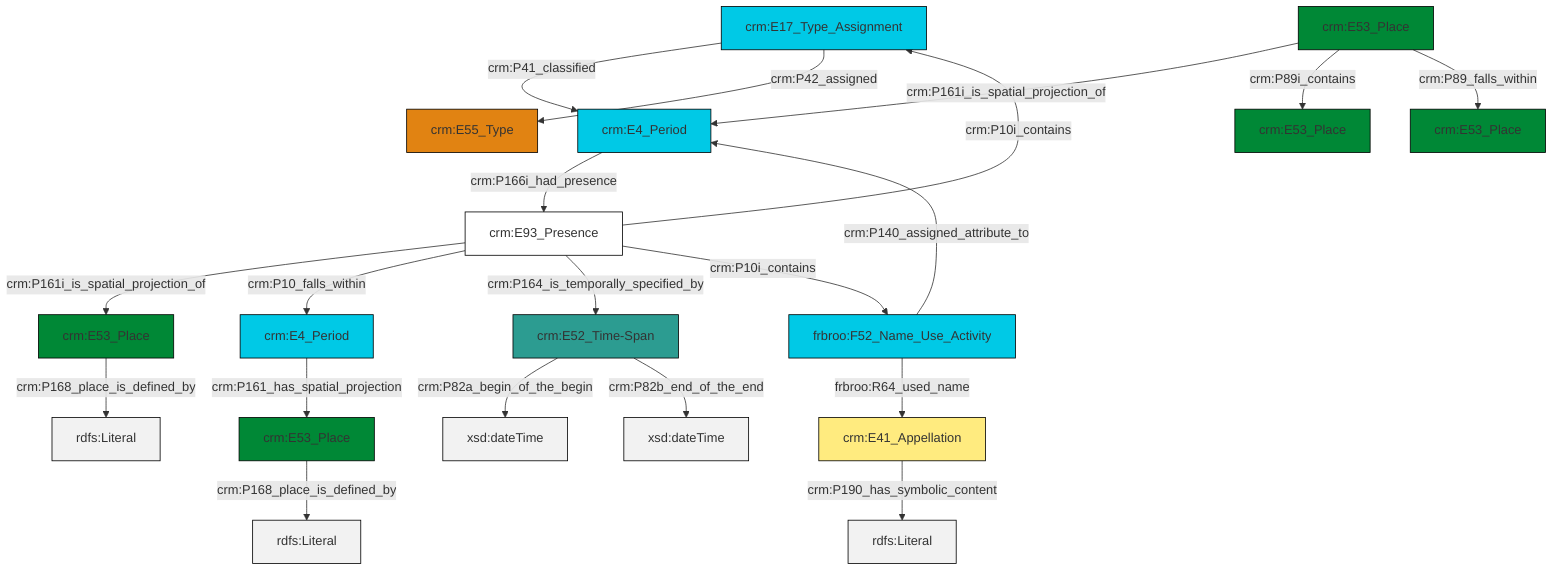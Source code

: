 graph TD
classDef Literal fill:#f2f2f2,stroke:#000000;
classDef CRM_Entity fill:#FFFFFF,stroke:#000000;
classDef Temporal_Entity fill:#00C9E6, stroke:#000000;
classDef Type fill:#E18312, stroke:#000000;
classDef Time-Span fill:#2C9C91, stroke:#000000;
classDef Appellation fill:#FFEB7F, stroke:#000000;
classDef Place fill:#008836, stroke:#000000;
classDef Persistent_Item fill:#B266B2, stroke:#000000;
classDef Conceptual_Object fill:#FFD700, stroke:#000000;
classDef Physical_Thing fill:#D2B48C, stroke:#000000;
classDef Actor fill:#f58aad, stroke:#000000;
classDef PC_Classes fill:#4ce600, stroke:#000000;
classDef Multi fill:#cccccc,stroke:#000000;

0["crm:E52_Time-Span"]:::Time-Span -->|crm:P82a_begin_of_the_begin| 1[xsd:dateTime]:::Literal
0["crm:E52_Time-Span"]:::Time-Span -->|crm:P82b_end_of_the_end| 2[xsd:dateTime]:::Literal
3["crm:E17_Type_Assignment"]:::Temporal_Entity -->|crm:P41_classified| 4["crm:E4_Period"]:::Temporal_Entity
5["crm:E93_Presence"]:::CRM_Entity -->|crm:P161i_is_spatial_projection_of| 6["crm:E53_Place"]:::Place
8["crm:E53_Place"]:::Place -->|crm:P161i_is_spatial_projection_of| 4["crm:E4_Period"]:::Temporal_Entity
5["crm:E93_Presence"]:::CRM_Entity -->|crm:P10i_contains| 3["crm:E17_Type_Assignment"]:::Temporal_Entity
5["crm:E93_Presence"]:::CRM_Entity -->|crm:P10_falls_within| 13["crm:E4_Period"]:::Temporal_Entity
4["crm:E4_Period"]:::Temporal_Entity -->|crm:P166i_had_presence| 5["crm:E93_Presence"]:::CRM_Entity
16["frbroo:F52_Name_Use_Activity"]:::Temporal_Entity -->|frbroo:R64_used_name| 17["crm:E41_Appellation"]:::Appellation
13["crm:E4_Period"]:::Temporal_Entity -->|crm:P161_has_spatial_projection| 9["crm:E53_Place"]:::Place
8["crm:E53_Place"]:::Place -->|crm:P89i_contains| 19["crm:E53_Place"]:::Place
17["crm:E41_Appellation"]:::Appellation -->|crm:P190_has_symbolic_content| 20[rdfs:Literal]:::Literal
6["crm:E53_Place"]:::Place -->|crm:P168_place_is_defined_by| 21[rdfs:Literal]:::Literal
16["frbroo:F52_Name_Use_Activity"]:::Temporal_Entity -->|crm:P140_assigned_attribute_to| 4["crm:E4_Period"]:::Temporal_Entity
9["crm:E53_Place"]:::Place -->|crm:P168_place_is_defined_by| 26[rdfs:Literal]:::Literal
5["crm:E93_Presence"]:::CRM_Entity -->|crm:P164_is_temporally_specified_by| 0["crm:E52_Time-Span"]:::Time-Span
3["crm:E17_Type_Assignment"]:::Temporal_Entity -->|crm:P42_assigned| 11["crm:E55_Type"]:::Type
8["crm:E53_Place"]:::Place -->|crm:P89_falls_within| 24["crm:E53_Place"]:::Place
5["crm:E93_Presence"]:::CRM_Entity -->|crm:P10i_contains| 16["frbroo:F52_Name_Use_Activity"]:::Temporal_Entity